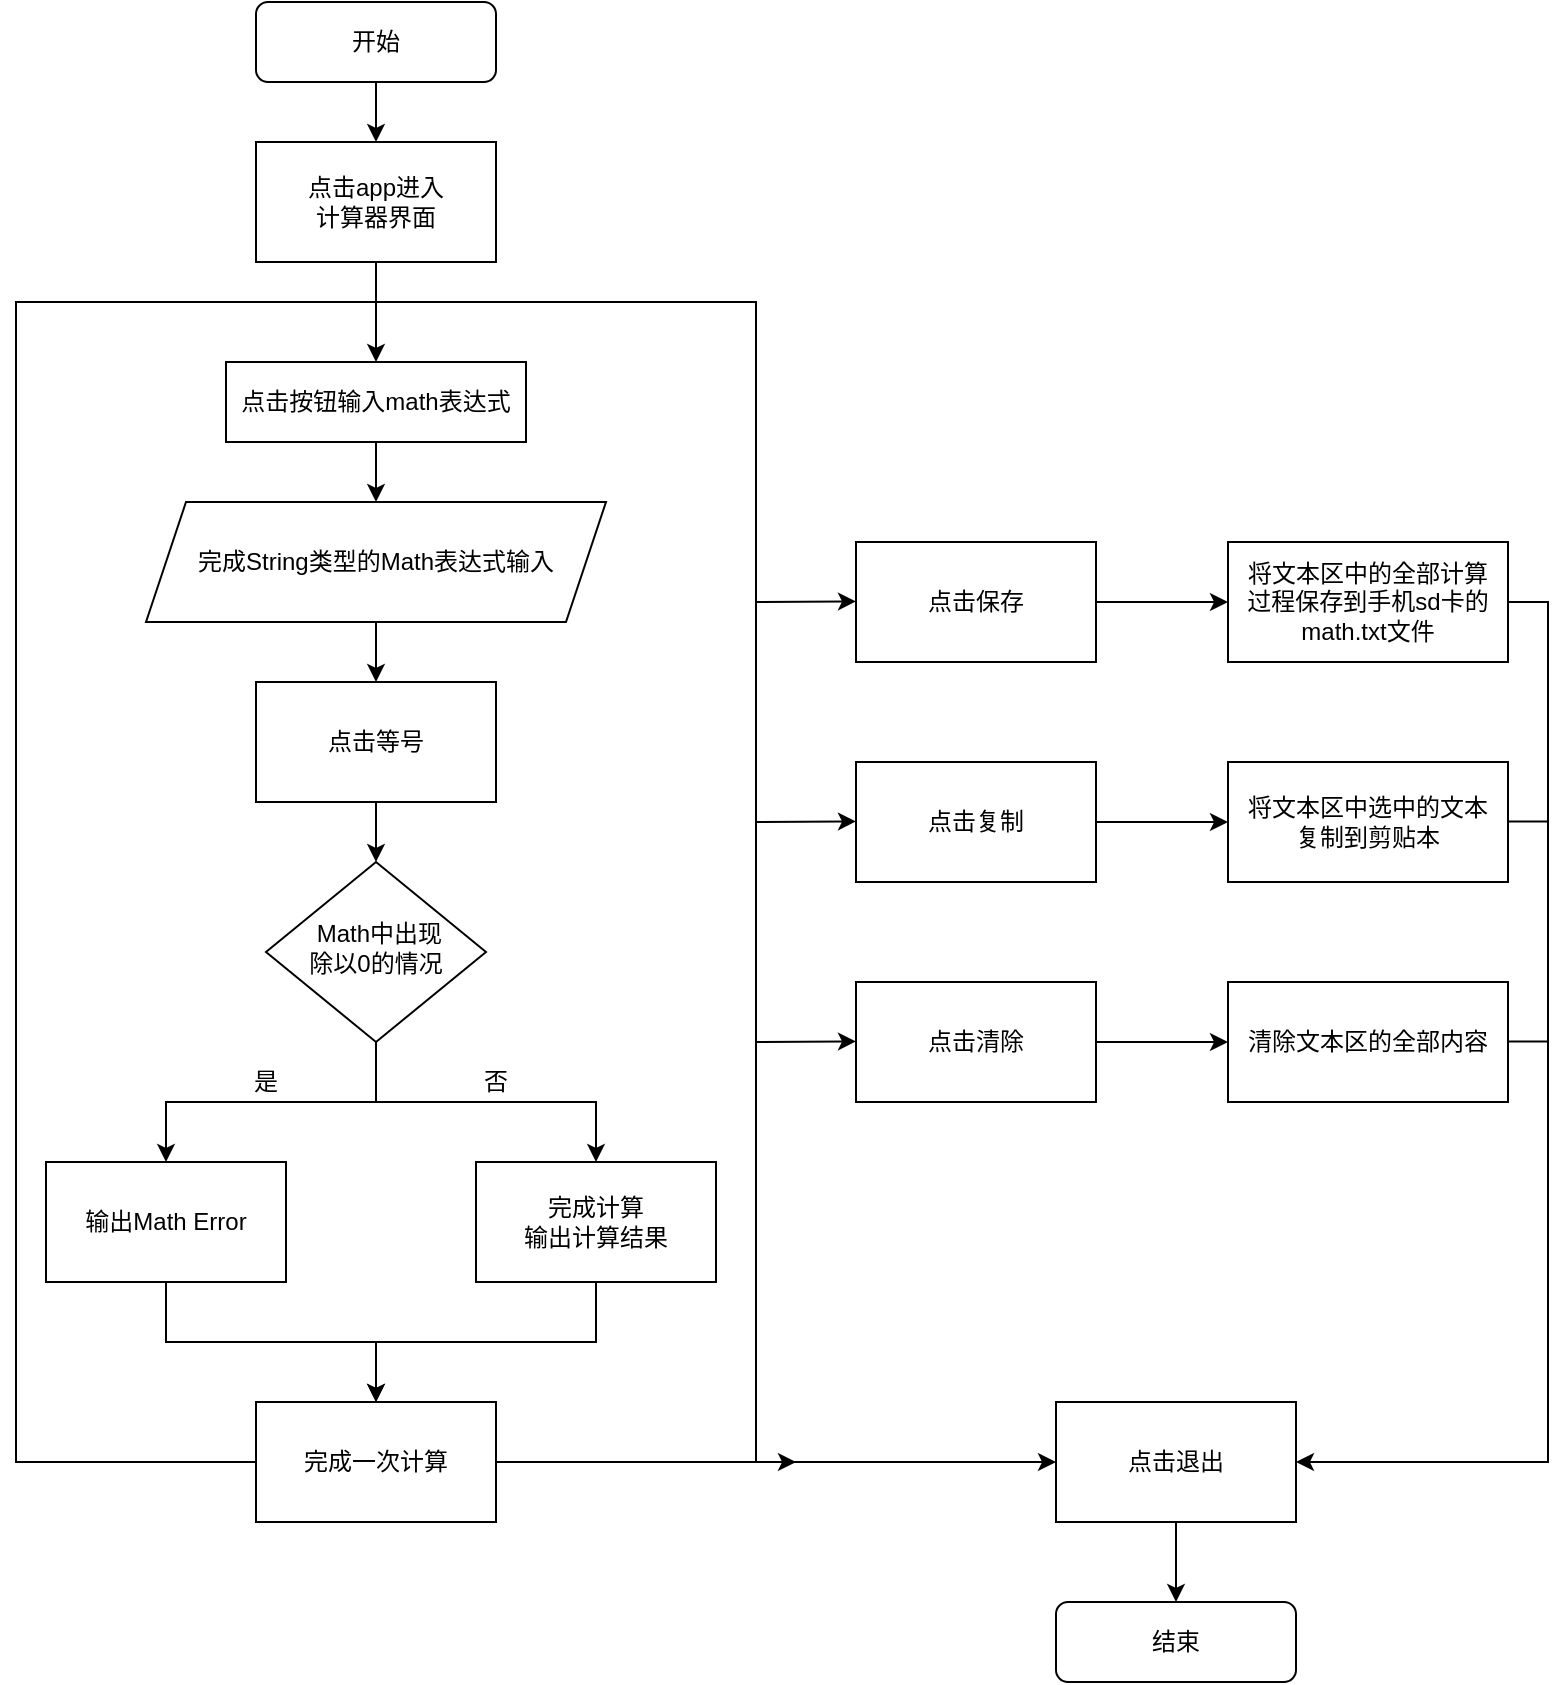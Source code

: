<mxfile version="14.6.9" type="github">
  <diagram id="C5RBs43oDa-KdzZeNtuy" name="Page-1">
    <mxGraphModel dx="2206" dy="982" grid="1" gridSize="10" guides="1" tooltips="1" connect="1" arrows="1" fold="1" page="1" pageScale="1" pageWidth="827" pageHeight="1169" math="0" shadow="0">
      <root>
        <mxCell id="WIyWlLk6GJQsqaUBKTNV-0" />
        <mxCell id="WIyWlLk6GJQsqaUBKTNV-1" parent="WIyWlLk6GJQsqaUBKTNV-0" />
        <mxCell id="Bdx5gOvKSavNQ9ct2Pfe-2" value="" style="edgeStyle=orthogonalEdgeStyle;rounded=0;orthogonalLoop=1;jettySize=auto;html=1;" edge="1" parent="WIyWlLk6GJQsqaUBKTNV-1" source="WIyWlLk6GJQsqaUBKTNV-3" target="Bdx5gOvKSavNQ9ct2Pfe-0">
          <mxGeometry relative="1" as="geometry" />
        </mxCell>
        <mxCell id="WIyWlLk6GJQsqaUBKTNV-3" value="开始" style="rounded=1;whiteSpace=wrap;html=1;fontSize=12;glass=0;strokeWidth=1;shadow=0;" parent="WIyWlLk6GJQsqaUBKTNV-1" vertex="1">
          <mxGeometry x="160" y="70" width="120" height="40" as="geometry" />
        </mxCell>
        <mxCell id="Bdx5gOvKSavNQ9ct2Pfe-4" value="" style="edgeStyle=orthogonalEdgeStyle;rounded=0;orthogonalLoop=1;jettySize=auto;html=1;" edge="1" parent="WIyWlLk6GJQsqaUBKTNV-1" source="Bdx5gOvKSavNQ9ct2Pfe-0" target="Bdx5gOvKSavNQ9ct2Pfe-3">
          <mxGeometry relative="1" as="geometry" />
        </mxCell>
        <mxCell id="Bdx5gOvKSavNQ9ct2Pfe-0" value="点击app进入&lt;br&gt;计算器界面" style="rounded=0;whiteSpace=wrap;html=1;" vertex="1" parent="WIyWlLk6GJQsqaUBKTNV-1">
          <mxGeometry x="160" y="140" width="120" height="60" as="geometry" />
        </mxCell>
        <mxCell id="Bdx5gOvKSavNQ9ct2Pfe-11" value="" style="edgeStyle=orthogonalEdgeStyle;rounded=0;orthogonalLoop=1;jettySize=auto;html=1;" edge="1" parent="WIyWlLk6GJQsqaUBKTNV-1" source="Bdx5gOvKSavNQ9ct2Pfe-3" target="Bdx5gOvKSavNQ9ct2Pfe-6">
          <mxGeometry relative="1" as="geometry" />
        </mxCell>
        <mxCell id="Bdx5gOvKSavNQ9ct2Pfe-3" value="点击按钮输入math表达式" style="rounded=0;whiteSpace=wrap;html=1;" vertex="1" parent="WIyWlLk6GJQsqaUBKTNV-1">
          <mxGeometry x="145" y="250" width="150" height="40" as="geometry" />
        </mxCell>
        <mxCell id="Bdx5gOvKSavNQ9ct2Pfe-12" value="" style="edgeStyle=orthogonalEdgeStyle;rounded=0;orthogonalLoop=1;jettySize=auto;html=1;" edge="1" parent="WIyWlLk6GJQsqaUBKTNV-1" source="Bdx5gOvKSavNQ9ct2Pfe-6" target="Bdx5gOvKSavNQ9ct2Pfe-7">
          <mxGeometry relative="1" as="geometry" />
        </mxCell>
        <mxCell id="Bdx5gOvKSavNQ9ct2Pfe-6" value="完成String类型的Math表达式输入" style="shape=parallelogram;perimeter=parallelogramPerimeter;whiteSpace=wrap;html=1;fixedSize=1;" vertex="1" parent="WIyWlLk6GJQsqaUBKTNV-1">
          <mxGeometry x="105" y="320" width="230" height="60" as="geometry" />
        </mxCell>
        <mxCell id="Bdx5gOvKSavNQ9ct2Pfe-13" value="" style="edgeStyle=orthogonalEdgeStyle;rounded=0;orthogonalLoop=1;jettySize=auto;html=1;" edge="1" parent="WIyWlLk6GJQsqaUBKTNV-1" source="Bdx5gOvKSavNQ9ct2Pfe-7" target="Bdx5gOvKSavNQ9ct2Pfe-9">
          <mxGeometry relative="1" as="geometry" />
        </mxCell>
        <mxCell id="Bdx5gOvKSavNQ9ct2Pfe-7" value="点击等号" style="rounded=0;whiteSpace=wrap;html=1;" vertex="1" parent="WIyWlLk6GJQsqaUBKTNV-1">
          <mxGeometry x="160" y="410" width="120" height="60" as="geometry" />
        </mxCell>
        <mxCell id="Bdx5gOvKSavNQ9ct2Pfe-17" style="edgeStyle=orthogonalEdgeStyle;rounded=0;orthogonalLoop=1;jettySize=auto;html=1;exitX=0.5;exitY=1;exitDx=0;exitDy=0;entryX=0.5;entryY=0;entryDx=0;entryDy=0;" edge="1" parent="WIyWlLk6GJQsqaUBKTNV-1" source="Bdx5gOvKSavNQ9ct2Pfe-9" target="Bdx5gOvKSavNQ9ct2Pfe-14">
          <mxGeometry relative="1" as="geometry" />
        </mxCell>
        <mxCell id="Bdx5gOvKSavNQ9ct2Pfe-20" style="edgeStyle=orthogonalEdgeStyle;rounded=0;orthogonalLoop=1;jettySize=auto;html=1;exitX=0.5;exitY=1;exitDx=0;exitDy=0;entryX=0.5;entryY=0;entryDx=0;entryDy=0;" edge="1" parent="WIyWlLk6GJQsqaUBKTNV-1" source="Bdx5gOvKSavNQ9ct2Pfe-9" target="Bdx5gOvKSavNQ9ct2Pfe-15">
          <mxGeometry relative="1" as="geometry" />
        </mxCell>
        <mxCell id="Bdx5gOvKSavNQ9ct2Pfe-9" value="&amp;nbsp;Math中出现&lt;br&gt;除以0的情况" style="rhombus;whiteSpace=wrap;html=1;shadow=0;fontFamily=Helvetica;fontSize=12;align=center;strokeWidth=1;spacing=6;spacingTop=-4;" vertex="1" parent="WIyWlLk6GJQsqaUBKTNV-1">
          <mxGeometry x="165" y="500" width="110" height="90" as="geometry" />
        </mxCell>
        <mxCell id="Bdx5gOvKSavNQ9ct2Pfe-26" style="edgeStyle=orthogonalEdgeStyle;rounded=0;orthogonalLoop=1;jettySize=auto;html=1;exitX=0.5;exitY=1;exitDx=0;exitDy=0;entryX=0.5;entryY=0;entryDx=0;entryDy=0;" edge="1" parent="WIyWlLk6GJQsqaUBKTNV-1" source="Bdx5gOvKSavNQ9ct2Pfe-14" target="Bdx5gOvKSavNQ9ct2Pfe-22">
          <mxGeometry relative="1" as="geometry" />
        </mxCell>
        <mxCell id="Bdx5gOvKSavNQ9ct2Pfe-14" value="输出Math Error" style="rounded=0;whiteSpace=wrap;html=1;" vertex="1" parent="WIyWlLk6GJQsqaUBKTNV-1">
          <mxGeometry x="55" y="650" width="120" height="60" as="geometry" />
        </mxCell>
        <mxCell id="Bdx5gOvKSavNQ9ct2Pfe-27" style="edgeStyle=orthogonalEdgeStyle;rounded=0;orthogonalLoop=1;jettySize=auto;html=1;exitX=0.5;exitY=1;exitDx=0;exitDy=0;entryX=0.5;entryY=0;entryDx=0;entryDy=0;" edge="1" parent="WIyWlLk6GJQsqaUBKTNV-1" source="Bdx5gOvKSavNQ9ct2Pfe-15" target="Bdx5gOvKSavNQ9ct2Pfe-22">
          <mxGeometry relative="1" as="geometry">
            <mxPoint x="220" y="760" as="targetPoint" />
          </mxGeometry>
        </mxCell>
        <mxCell id="Bdx5gOvKSavNQ9ct2Pfe-15" value="完成计算&lt;br&gt;输出计算结果" style="rounded=0;whiteSpace=wrap;html=1;" vertex="1" parent="WIyWlLk6GJQsqaUBKTNV-1">
          <mxGeometry x="270" y="650" width="120" height="60" as="geometry" />
        </mxCell>
        <mxCell id="Bdx5gOvKSavNQ9ct2Pfe-41" style="edgeStyle=orthogonalEdgeStyle;rounded=0;orthogonalLoop=1;jettySize=auto;html=1;exitX=1;exitY=0.5;exitDx=0;exitDy=0;entryX=0;entryY=0.5;entryDx=0;entryDy=0;" edge="1" parent="WIyWlLk6GJQsqaUBKTNV-1" source="Bdx5gOvKSavNQ9ct2Pfe-22" target="Bdx5gOvKSavNQ9ct2Pfe-34">
          <mxGeometry relative="1" as="geometry" />
        </mxCell>
        <mxCell id="Bdx5gOvKSavNQ9ct2Pfe-42" style="edgeStyle=orthogonalEdgeStyle;rounded=0;orthogonalLoop=1;jettySize=auto;html=1;exitX=0;exitY=0.5;exitDx=0;exitDy=0;" edge="1" parent="WIyWlLk6GJQsqaUBKTNV-1" source="Bdx5gOvKSavNQ9ct2Pfe-22">
          <mxGeometry relative="1" as="geometry">
            <mxPoint x="430" y="800" as="targetPoint" />
            <Array as="points">
              <mxPoint x="40" y="800" />
              <mxPoint x="40" y="220" />
              <mxPoint x="410" y="220" />
              <mxPoint x="410" y="800" />
            </Array>
          </mxGeometry>
        </mxCell>
        <mxCell id="Bdx5gOvKSavNQ9ct2Pfe-22" value="完成一次计算" style="rounded=0;whiteSpace=wrap;html=1;" vertex="1" parent="WIyWlLk6GJQsqaUBKTNV-1">
          <mxGeometry x="160" y="770" width="120" height="60" as="geometry" />
        </mxCell>
        <mxCell id="Bdx5gOvKSavNQ9ct2Pfe-23" value="是" style="text;html=1;strokeColor=none;fillColor=none;align=center;verticalAlign=middle;whiteSpace=wrap;rounded=0;" vertex="1" parent="WIyWlLk6GJQsqaUBKTNV-1">
          <mxGeometry x="145" y="600" width="40" height="20" as="geometry" />
        </mxCell>
        <mxCell id="Bdx5gOvKSavNQ9ct2Pfe-24" value="否" style="text;html=1;strokeColor=none;fillColor=none;align=center;verticalAlign=middle;whiteSpace=wrap;rounded=0;" vertex="1" parent="WIyWlLk6GJQsqaUBKTNV-1">
          <mxGeometry x="260" y="600" width="40" height="20" as="geometry" />
        </mxCell>
        <mxCell id="Bdx5gOvKSavNQ9ct2Pfe-37" value="" style="edgeStyle=orthogonalEdgeStyle;rounded=0;orthogonalLoop=1;jettySize=auto;html=1;" edge="1" parent="WIyWlLk6GJQsqaUBKTNV-1" source="Bdx5gOvKSavNQ9ct2Pfe-28" target="Bdx5gOvKSavNQ9ct2Pfe-29">
          <mxGeometry relative="1" as="geometry" />
        </mxCell>
        <mxCell id="Bdx5gOvKSavNQ9ct2Pfe-28" value="点击保存" style="rounded=0;whiteSpace=wrap;html=1;" vertex="1" parent="WIyWlLk6GJQsqaUBKTNV-1">
          <mxGeometry x="460" y="340" width="120" height="60" as="geometry" />
        </mxCell>
        <mxCell id="Bdx5gOvKSavNQ9ct2Pfe-47" style="edgeStyle=orthogonalEdgeStyle;rounded=0;orthogonalLoop=1;jettySize=auto;html=1;exitX=1;exitY=0.5;exitDx=0;exitDy=0;entryX=1;entryY=0.5;entryDx=0;entryDy=0;" edge="1" parent="WIyWlLk6GJQsqaUBKTNV-1" source="Bdx5gOvKSavNQ9ct2Pfe-29" target="Bdx5gOvKSavNQ9ct2Pfe-34">
          <mxGeometry relative="1" as="geometry" />
        </mxCell>
        <mxCell id="Bdx5gOvKSavNQ9ct2Pfe-29" value="将文本区中的全部计算&lt;br&gt;过程保存到手机sd卡的math.txt文件" style="rounded=0;whiteSpace=wrap;html=1;" vertex="1" parent="WIyWlLk6GJQsqaUBKTNV-1">
          <mxGeometry x="646" y="340" width="140" height="60" as="geometry" />
        </mxCell>
        <mxCell id="Bdx5gOvKSavNQ9ct2Pfe-38" value="" style="edgeStyle=orthogonalEdgeStyle;rounded=0;orthogonalLoop=1;jettySize=auto;html=1;" edge="1" parent="WIyWlLk6GJQsqaUBKTNV-1" source="Bdx5gOvKSavNQ9ct2Pfe-30" target="Bdx5gOvKSavNQ9ct2Pfe-31">
          <mxGeometry relative="1" as="geometry" />
        </mxCell>
        <mxCell id="Bdx5gOvKSavNQ9ct2Pfe-30" value="点击复制" style="rounded=0;whiteSpace=wrap;html=1;" vertex="1" parent="WIyWlLk6GJQsqaUBKTNV-1">
          <mxGeometry x="460" y="450" width="120" height="60" as="geometry" />
        </mxCell>
        <mxCell id="Bdx5gOvKSavNQ9ct2Pfe-31" value="将文本区中选中的文本&lt;br&gt;复制到剪贴本" style="rounded=0;whiteSpace=wrap;html=1;" vertex="1" parent="WIyWlLk6GJQsqaUBKTNV-1">
          <mxGeometry x="646" y="450" width="140" height="60" as="geometry" />
        </mxCell>
        <mxCell id="Bdx5gOvKSavNQ9ct2Pfe-39" value="" style="edgeStyle=orthogonalEdgeStyle;rounded=0;orthogonalLoop=1;jettySize=auto;html=1;" edge="1" parent="WIyWlLk6GJQsqaUBKTNV-1" source="Bdx5gOvKSavNQ9ct2Pfe-32" target="Bdx5gOvKSavNQ9ct2Pfe-33">
          <mxGeometry relative="1" as="geometry" />
        </mxCell>
        <mxCell id="Bdx5gOvKSavNQ9ct2Pfe-32" value="点击清除" style="rounded=0;whiteSpace=wrap;html=1;" vertex="1" parent="WIyWlLk6GJQsqaUBKTNV-1">
          <mxGeometry x="460" y="560" width="120" height="60" as="geometry" />
        </mxCell>
        <mxCell id="Bdx5gOvKSavNQ9ct2Pfe-33" value="清除文本区的全部内容" style="rounded=0;whiteSpace=wrap;html=1;" vertex="1" parent="WIyWlLk6GJQsqaUBKTNV-1">
          <mxGeometry x="646" y="560" width="140" height="60" as="geometry" />
        </mxCell>
        <mxCell id="Bdx5gOvKSavNQ9ct2Pfe-40" value="" style="edgeStyle=orthogonalEdgeStyle;rounded=0;orthogonalLoop=1;jettySize=auto;html=1;" edge="1" parent="WIyWlLk6GJQsqaUBKTNV-1" source="Bdx5gOvKSavNQ9ct2Pfe-34" target="Bdx5gOvKSavNQ9ct2Pfe-36">
          <mxGeometry relative="1" as="geometry" />
        </mxCell>
        <mxCell id="Bdx5gOvKSavNQ9ct2Pfe-34" value="点击退出" style="rounded=0;whiteSpace=wrap;html=1;" vertex="1" parent="WIyWlLk6GJQsqaUBKTNV-1">
          <mxGeometry x="560" y="770" width="120" height="60" as="geometry" />
        </mxCell>
        <mxCell id="Bdx5gOvKSavNQ9ct2Pfe-36" value="结束" style="rounded=1;whiteSpace=wrap;html=1;fontSize=12;glass=0;strokeWidth=1;shadow=0;" vertex="1" parent="WIyWlLk6GJQsqaUBKTNV-1">
          <mxGeometry x="560" y="870" width="120" height="40" as="geometry" />
        </mxCell>
        <mxCell id="Bdx5gOvKSavNQ9ct2Pfe-44" value="" style="endArrow=classic;html=1;" edge="1" parent="WIyWlLk6GJQsqaUBKTNV-1">
          <mxGeometry width="50" height="50" relative="1" as="geometry">
            <mxPoint x="410" y="370" as="sourcePoint" />
            <mxPoint x="460" y="369.71" as="targetPoint" />
          </mxGeometry>
        </mxCell>
        <mxCell id="Bdx5gOvKSavNQ9ct2Pfe-45" value="" style="endArrow=classic;html=1;" edge="1" parent="WIyWlLk6GJQsqaUBKTNV-1">
          <mxGeometry width="50" height="50" relative="1" as="geometry">
            <mxPoint x="410" y="480" as="sourcePoint" />
            <mxPoint x="460" y="479.71" as="targetPoint" />
          </mxGeometry>
        </mxCell>
        <mxCell id="Bdx5gOvKSavNQ9ct2Pfe-46" value="" style="endArrow=classic;html=1;" edge="1" parent="WIyWlLk6GJQsqaUBKTNV-1">
          <mxGeometry width="50" height="50" relative="1" as="geometry">
            <mxPoint x="410" y="590" as="sourcePoint" />
            <mxPoint x="460" y="589.71" as="targetPoint" />
          </mxGeometry>
        </mxCell>
        <mxCell id="Bdx5gOvKSavNQ9ct2Pfe-48" value="" style="endArrow=none;html=1;" edge="1" parent="WIyWlLk6GJQsqaUBKTNV-1">
          <mxGeometry width="50" height="50" relative="1" as="geometry">
            <mxPoint x="786" y="479.8" as="sourcePoint" />
            <mxPoint x="806" y="479.8" as="targetPoint" />
          </mxGeometry>
        </mxCell>
        <mxCell id="Bdx5gOvKSavNQ9ct2Pfe-49" value="" style="endArrow=none;html=1;" edge="1" parent="WIyWlLk6GJQsqaUBKTNV-1">
          <mxGeometry width="50" height="50" relative="1" as="geometry">
            <mxPoint x="786" y="589.8" as="sourcePoint" />
            <mxPoint x="806" y="589.8" as="targetPoint" />
          </mxGeometry>
        </mxCell>
      </root>
    </mxGraphModel>
  </diagram>
</mxfile>

